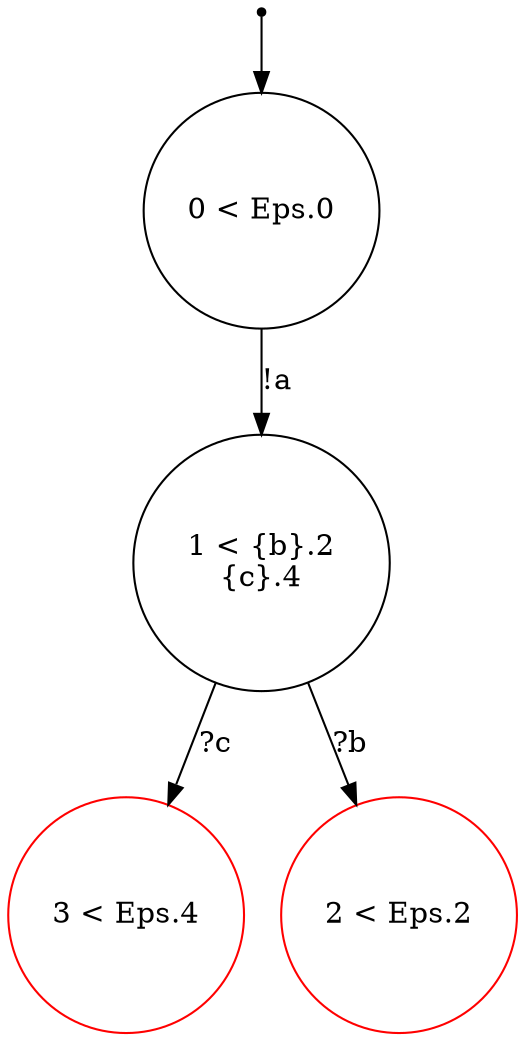 digraph {
 node [shape=point] ENTRY
 node [shape=circle]
3 [label="3 < Eps.4
" color="red"]
2 [label="2 < Eps.2
" color="red"]
1 [label="1 < {b}.2
{c}.4
"]
0 [label="0 < Eps.0
"]
ENTRY -> 0
1 -> 2 [label="?b"]
1 -> 3 [label="?c"]
0 -> 1 [label="!a"]

}